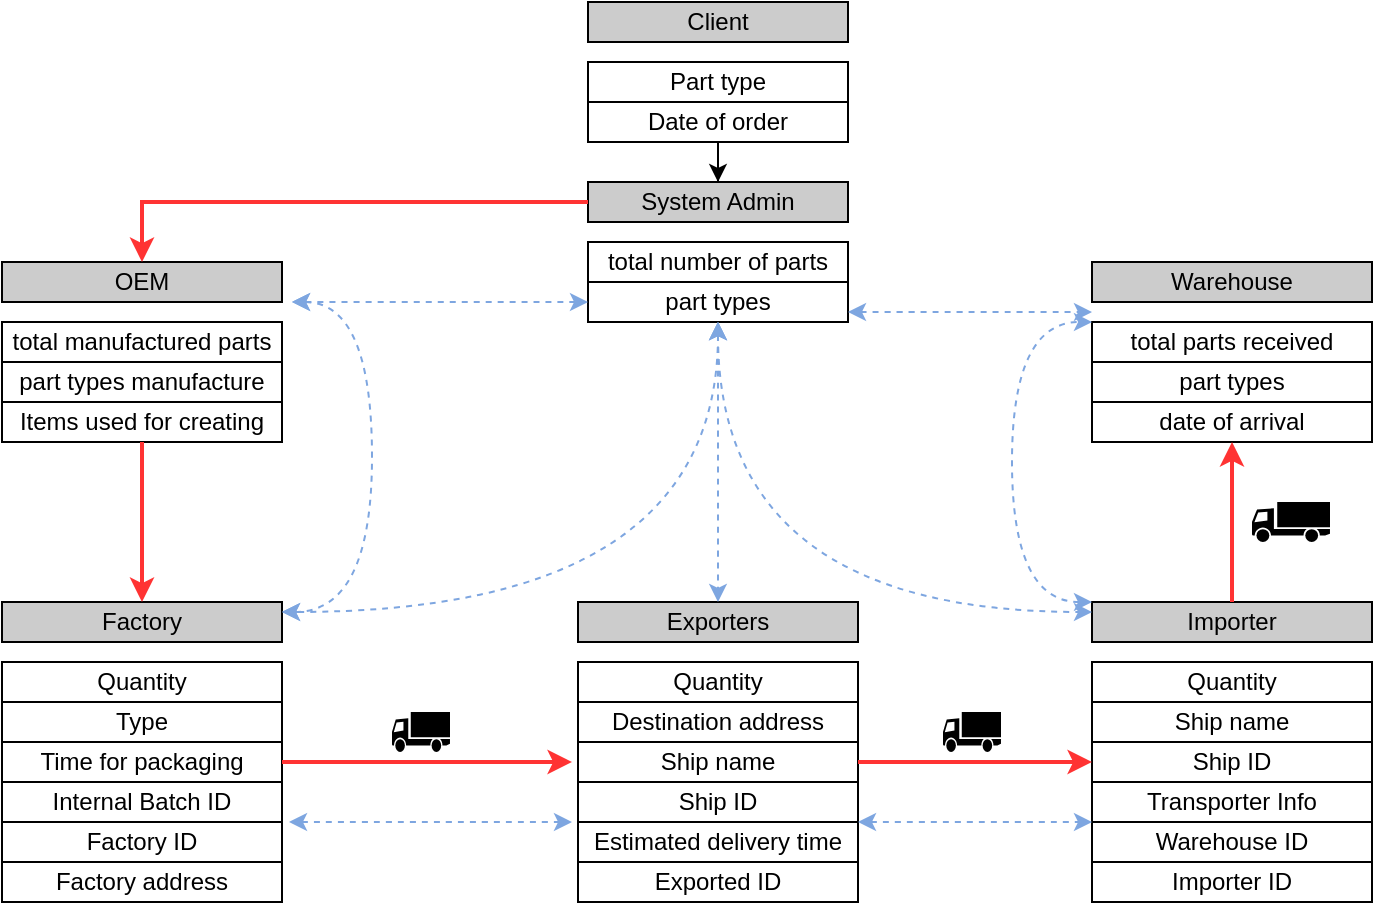 <mxfile version="12.4.7" type="device"><diagram id="O-xYJ9JDQ-a-R-0QZSYW" name="Page-1"><mxGraphModel dx="1095" dy="518" grid="1" gridSize="10" guides="1" tooltips="1" connect="1" arrows="1" fold="1" page="1" pageScale="1" pageWidth="827" pageHeight="1169" math="0" shadow="0"><root><mxCell id="0"/><mxCell id="1" parent="0"/><mxCell id="GOsap_fZZS-XzdRllqWk-40" value="" style="group" vertex="1" connectable="0" parent="1"><mxGeometry x="343" y="390" width="140" height="150" as="geometry"/></mxCell><mxCell id="GOsap_fZZS-XzdRllqWk-32" value="" style="group" vertex="1" connectable="0" parent="GOsap_fZZS-XzdRllqWk-40"><mxGeometry width="140" height="90" as="geometry"/></mxCell><mxCell id="GOsap_fZZS-XzdRllqWk-33" value="Exporters" style="rounded=0;whiteSpace=wrap;html=1;fillColor=#CCCCCC;" vertex="1" parent="GOsap_fZZS-XzdRllqWk-32"><mxGeometry width="140" height="20" as="geometry"/></mxCell><mxCell id="GOsap_fZZS-XzdRllqWk-34" value="Quantity" style="rounded=1;whiteSpace=wrap;html=1;arcSize=0;" vertex="1" parent="GOsap_fZZS-XzdRllqWk-32"><mxGeometry y="30" width="140" height="20" as="geometry"/></mxCell><mxCell id="GOsap_fZZS-XzdRllqWk-35" value="Destination address" style="rounded=0;whiteSpace=wrap;html=1;" vertex="1" parent="GOsap_fZZS-XzdRllqWk-32"><mxGeometry y="50" width="140" height="20" as="geometry"/></mxCell><mxCell id="GOsap_fZZS-XzdRllqWk-36" value="Ship name" style="rounded=0;whiteSpace=wrap;html=1;" vertex="1" parent="GOsap_fZZS-XzdRllqWk-32"><mxGeometry y="70" width="140" height="20" as="geometry"/></mxCell><mxCell id="GOsap_fZZS-XzdRllqWk-37" value="Ship ID" style="rounded=0;whiteSpace=wrap;html=1;" vertex="1" parent="GOsap_fZZS-XzdRllqWk-40"><mxGeometry y="90" width="140" height="20" as="geometry"/></mxCell><mxCell id="GOsap_fZZS-XzdRllqWk-38" value="Estimated delivery time" style="rounded=0;whiteSpace=wrap;html=1;" vertex="1" parent="GOsap_fZZS-XzdRllqWk-40"><mxGeometry y="110" width="140" height="20" as="geometry"/></mxCell><mxCell id="GOsap_fZZS-XzdRllqWk-39" value="Exported ID" style="rounded=0;whiteSpace=wrap;html=1;" vertex="1" parent="GOsap_fZZS-XzdRllqWk-40"><mxGeometry y="130" width="140" height="20" as="geometry"/></mxCell><mxCell id="GOsap_fZZS-XzdRllqWk-42" value="" style="group" vertex="1" connectable="0" parent="1"><mxGeometry x="600" y="390" width="140" height="150" as="geometry"/></mxCell><mxCell id="GOsap_fZZS-XzdRllqWk-43" value="" style="group" vertex="1" connectable="0" parent="GOsap_fZZS-XzdRllqWk-42"><mxGeometry width="140" height="90" as="geometry"/></mxCell><mxCell id="GOsap_fZZS-XzdRllqWk-44" value="Importer" style="rounded=0;whiteSpace=wrap;html=1;fillColor=#CCCCCC;" vertex="1" parent="GOsap_fZZS-XzdRllqWk-43"><mxGeometry width="140" height="20" as="geometry"/></mxCell><mxCell id="GOsap_fZZS-XzdRllqWk-45" value="Quantity" style="rounded=1;whiteSpace=wrap;html=1;arcSize=0;" vertex="1" parent="GOsap_fZZS-XzdRllqWk-43"><mxGeometry y="30" width="140" height="20" as="geometry"/></mxCell><mxCell id="GOsap_fZZS-XzdRllqWk-46" value="Ship name" style="rounded=0;whiteSpace=wrap;html=1;" vertex="1" parent="GOsap_fZZS-XzdRllqWk-43"><mxGeometry y="50" width="140" height="20" as="geometry"/></mxCell><mxCell id="GOsap_fZZS-XzdRllqWk-47" value="Ship ID" style="rounded=0;whiteSpace=wrap;html=1;" vertex="1" parent="GOsap_fZZS-XzdRllqWk-43"><mxGeometry y="70" width="140" height="20" as="geometry"/></mxCell><mxCell id="GOsap_fZZS-XzdRllqWk-48" value="Transporter Info" style="rounded=0;whiteSpace=wrap;html=1;" vertex="1" parent="GOsap_fZZS-XzdRllqWk-42"><mxGeometry y="90" width="140" height="20" as="geometry"/></mxCell><mxCell id="GOsap_fZZS-XzdRllqWk-49" value="Warehouse ID" style="rounded=0;whiteSpace=wrap;html=1;" vertex="1" parent="GOsap_fZZS-XzdRllqWk-42"><mxGeometry y="110" width="140" height="20" as="geometry"/></mxCell><mxCell id="GOsap_fZZS-XzdRllqWk-50" value="Importer ID" style="rounded=0;whiteSpace=wrap;html=1;" vertex="1" parent="GOsap_fZZS-XzdRllqWk-42"><mxGeometry y="130" width="140" height="20" as="geometry"/></mxCell><mxCell id="GOsap_fZZS-XzdRllqWk-51" value="" style="group" vertex="1" connectable="0" parent="1"><mxGeometry x="55" y="220" width="140" height="90" as="geometry"/></mxCell><mxCell id="GOsap_fZZS-XzdRllqWk-27" value="" style="group" vertex="1" connectable="0" parent="GOsap_fZZS-XzdRllqWk-51"><mxGeometry width="140" height="90" as="geometry"/></mxCell><mxCell id="GOsap_fZZS-XzdRllqWk-28" value="OEM" style="rounded=0;whiteSpace=wrap;html=1;fillColor=#CCCCCC;" vertex="1" parent="GOsap_fZZS-XzdRllqWk-27"><mxGeometry width="140" height="20" as="geometry"/></mxCell><mxCell id="GOsap_fZZS-XzdRllqWk-29" value="total manufactured parts" style="rounded=1;whiteSpace=wrap;html=1;arcSize=0;" vertex="1" parent="GOsap_fZZS-XzdRllqWk-27"><mxGeometry y="30" width="140" height="20" as="geometry"/></mxCell><mxCell id="GOsap_fZZS-XzdRllqWk-30" value="part types manufacture" style="rounded=0;whiteSpace=wrap;html=1;" vertex="1" parent="GOsap_fZZS-XzdRllqWk-27"><mxGeometry y="50" width="140" height="20" as="geometry"/></mxCell><mxCell id="GOsap_fZZS-XzdRllqWk-31" value="Items used for creating" style="rounded=0;whiteSpace=wrap;html=1;" vertex="1" parent="GOsap_fZZS-XzdRllqWk-27"><mxGeometry y="70" width="140" height="20" as="geometry"/></mxCell><mxCell id="GOsap_fZZS-XzdRllqWk-61" value="" style="group" vertex="1" connectable="0" parent="1"><mxGeometry x="600" y="220" width="140" height="90" as="geometry"/></mxCell><mxCell id="GOsap_fZZS-XzdRllqWk-62" value="" style="group" vertex="1" connectable="0" parent="GOsap_fZZS-XzdRllqWk-61"><mxGeometry width="140" height="90" as="geometry"/></mxCell><mxCell id="GOsap_fZZS-XzdRllqWk-63" value="Warehouse" style="rounded=0;whiteSpace=wrap;html=1;fillColor=#CCCCCC;" vertex="1" parent="GOsap_fZZS-XzdRllqWk-62"><mxGeometry width="140" height="20" as="geometry"/></mxCell><mxCell id="GOsap_fZZS-XzdRllqWk-64" value="total parts received" style="rounded=1;whiteSpace=wrap;html=1;arcSize=0;" vertex="1" parent="GOsap_fZZS-XzdRllqWk-62"><mxGeometry y="30" width="140" height="20" as="geometry"/></mxCell><mxCell id="GOsap_fZZS-XzdRllqWk-65" value="part types" style="rounded=0;whiteSpace=wrap;html=1;" vertex="1" parent="GOsap_fZZS-XzdRllqWk-62"><mxGeometry y="50" width="140" height="20" as="geometry"/></mxCell><mxCell id="GOsap_fZZS-XzdRllqWk-66" value="date of arrival" style="rounded=0;whiteSpace=wrap;html=1;" vertex="1" parent="GOsap_fZZS-XzdRllqWk-62"><mxGeometry y="70" width="140" height="20" as="geometry"/></mxCell><mxCell id="GOsap_fZZS-XzdRllqWk-67" value="" style="group" vertex="1" connectable="0" parent="1"><mxGeometry x="348" y="180" width="130" height="70" as="geometry"/></mxCell><mxCell id="GOsap_fZZS-XzdRllqWk-16" value="System Admin" style="rounded=0;whiteSpace=wrap;html=1;fillColor=#CCCCCC;" vertex="1" parent="GOsap_fZZS-XzdRllqWk-67"><mxGeometry width="130" height="20" as="geometry"/></mxCell><mxCell id="GOsap_fZZS-XzdRllqWk-17" value="total number of parts" style="rounded=1;whiteSpace=wrap;html=1;arcSize=0;" vertex="1" parent="GOsap_fZZS-XzdRllqWk-67"><mxGeometry y="30" width="130" height="20" as="geometry"/></mxCell><mxCell id="GOsap_fZZS-XzdRllqWk-18" value="part types" style="rounded=0;whiteSpace=wrap;html=1;" vertex="1" parent="GOsap_fZZS-XzdRllqWk-67"><mxGeometry y="50" width="130" height="20" as="geometry"/></mxCell><mxCell id="GOsap_fZZS-XzdRllqWk-68" value="" style="group" vertex="1" connectable="0" parent="1"><mxGeometry x="348" y="90" width="130" height="70" as="geometry"/></mxCell><mxCell id="GOsap_fZZS-XzdRllqWk-4" value="Client" style="rounded=0;whiteSpace=wrap;html=1;fillColor=#CCCCCC;" vertex="1" parent="GOsap_fZZS-XzdRllqWk-68"><mxGeometry width="130" height="20" as="geometry"/></mxCell><mxCell id="GOsap_fZZS-XzdRllqWk-5" value="Part type" style="rounded=1;whiteSpace=wrap;html=1;arcSize=0;" vertex="1" parent="GOsap_fZZS-XzdRllqWk-68"><mxGeometry y="30" width="130" height="20" as="geometry"/></mxCell><mxCell id="GOsap_fZZS-XzdRllqWk-9" value="Date of order" style="rounded=0;whiteSpace=wrap;html=1;" vertex="1" parent="GOsap_fZZS-XzdRllqWk-68"><mxGeometry y="50" width="130" height="20" as="geometry"/></mxCell><mxCell id="GOsap_fZZS-XzdRllqWk-69" value="" style="group" vertex="1" connectable="0" parent="1"><mxGeometry x="55" y="390" width="140" height="150" as="geometry"/></mxCell><mxCell id="GOsap_fZZS-XzdRllqWk-52" value="" style="group" vertex="1" connectable="0" parent="GOsap_fZZS-XzdRllqWk-69"><mxGeometry width="140" height="150" as="geometry"/></mxCell><mxCell id="GOsap_fZZS-XzdRllqWk-53" value="" style="group" vertex="1" connectable="0" parent="GOsap_fZZS-XzdRllqWk-52"><mxGeometry width="140" height="90" as="geometry"/></mxCell><mxCell id="GOsap_fZZS-XzdRllqWk-54" value="Factory" style="rounded=0;whiteSpace=wrap;html=1;fillColor=#CCCCCC;" vertex="1" parent="GOsap_fZZS-XzdRllqWk-53"><mxGeometry width="140" height="20" as="geometry"/></mxCell><mxCell id="GOsap_fZZS-XzdRllqWk-55" value="Quantity" style="rounded=1;whiteSpace=wrap;html=1;arcSize=0;" vertex="1" parent="GOsap_fZZS-XzdRllqWk-53"><mxGeometry y="30" width="140" height="20" as="geometry"/></mxCell><mxCell id="GOsap_fZZS-XzdRllqWk-56" value="Type" style="rounded=0;whiteSpace=wrap;html=1;" vertex="1" parent="GOsap_fZZS-XzdRllqWk-53"><mxGeometry y="50" width="140" height="20" as="geometry"/></mxCell><mxCell id="GOsap_fZZS-XzdRllqWk-57" value="Time for packaging" style="rounded=0;whiteSpace=wrap;html=1;" vertex="1" parent="GOsap_fZZS-XzdRllqWk-53"><mxGeometry y="70" width="140" height="20" as="geometry"/></mxCell><mxCell id="GOsap_fZZS-XzdRllqWk-58" value="Internal Batch ID" style="rounded=0;whiteSpace=wrap;html=1;" vertex="1" parent="GOsap_fZZS-XzdRllqWk-52"><mxGeometry y="90" width="140" height="20" as="geometry"/></mxCell><mxCell id="GOsap_fZZS-XzdRllqWk-59" value="Factory ID" style="rounded=0;whiteSpace=wrap;html=1;" vertex="1" parent="GOsap_fZZS-XzdRllqWk-52"><mxGeometry y="110" width="140" height="20" as="geometry"/></mxCell><mxCell id="GOsap_fZZS-XzdRllqWk-60" value="Factory address" style="rounded=0;whiteSpace=wrap;html=1;" vertex="1" parent="GOsap_fZZS-XzdRllqWk-52"><mxGeometry y="130" width="140" height="20" as="geometry"/></mxCell><mxCell id="GOsap_fZZS-XzdRllqWk-78" value="" style="edgeStyle=orthogonalEdgeStyle;rounded=0;orthogonalLoop=1;jettySize=auto;html=1;strokeWidth=2;strokeColor=#FF3333;" edge="1" parent="1" source="GOsap_fZZS-XzdRllqWk-31" target="GOsap_fZZS-XzdRllqWk-54"><mxGeometry relative="1" as="geometry"/></mxCell><mxCell id="GOsap_fZZS-XzdRllqWk-86" style="edgeStyle=orthogonalEdgeStyle;rounded=0;orthogonalLoop=1;jettySize=auto;html=1;entryX=0.5;entryY=0;entryDx=0;entryDy=0;strokeColor=#FF3333;strokeWidth=2;" edge="1" parent="1" source="GOsap_fZZS-XzdRllqWk-16" target="GOsap_fZZS-XzdRllqWk-28"><mxGeometry relative="1" as="geometry"/></mxCell><mxCell id="GOsap_fZZS-XzdRllqWk-87" style="edgeStyle=orthogonalEdgeStyle;rounded=0;orthogonalLoop=1;jettySize=auto;html=1;strokeColor=#FF3333;strokeWidth=2;exitX=1;exitY=0.5;exitDx=0;exitDy=0;" edge="1" parent="1" source="GOsap_fZZS-XzdRllqWk-57"><mxGeometry relative="1" as="geometry"><mxPoint x="340" y="470" as="targetPoint"/></mxGeometry></mxCell><mxCell id="GOsap_fZZS-XzdRllqWk-90" style="edgeStyle=orthogonalEdgeStyle;rounded=0;orthogonalLoop=1;jettySize=auto;html=1;entryX=0;entryY=0.5;entryDx=0;entryDy=0;strokeWidth=2;strokeColor=#FF3333;exitX=1;exitY=0.5;exitDx=0;exitDy=0;" edge="1" parent="1" source="GOsap_fZZS-XzdRllqWk-36" target="GOsap_fZZS-XzdRllqWk-47"><mxGeometry relative="1" as="geometry"/></mxCell><mxCell id="GOsap_fZZS-XzdRllqWk-91" style="edgeStyle=orthogonalEdgeStyle;rounded=0;orthogonalLoop=1;jettySize=auto;html=1;entryX=0.5;entryY=1;entryDx=0;entryDy=0;strokeWidth=2;strokeColor=#FF3333;" edge="1" parent="1" source="GOsap_fZZS-XzdRllqWk-44" target="GOsap_fZZS-XzdRllqWk-66"><mxGeometry relative="1" as="geometry"/></mxCell><mxCell id="GOsap_fZZS-XzdRllqWk-94" value="" style="shape=mxgraph.signs.transportation.truck_1;html=1;fillColor=#000000;strokeColor=none;verticalLabelPosition=bottom;verticalAlign=top;align=center;" vertex="1" parent="1"><mxGeometry x="680" y="340" width="39" height="20" as="geometry"/></mxCell><mxCell id="GOsap_fZZS-XzdRllqWk-97" value="" style="shape=mxgraph.signs.transportation.truck_1;html=1;fillColor=#000000;strokeColor=none;verticalLabelPosition=bottom;verticalAlign=top;align=center;" vertex="1" parent="1"><mxGeometry x="250" y="445" width="29" height="20" as="geometry"/></mxCell><mxCell id="GOsap_fZZS-XzdRllqWk-105" style="edgeStyle=orthogonalEdgeStyle;orthogonalLoop=1;jettySize=auto;html=1;shadow=0;strokeColor=#7EA6E0;strokeWidth=1;curved=1;dashed=1;startArrow=classic;startFill=1;" edge="1" parent="1" source="GOsap_fZZS-XzdRllqWk-18"><mxGeometry relative="1" as="geometry"><mxPoint x="200" y="240" as="targetPoint"/></mxGeometry></mxCell><mxCell id="GOsap_fZZS-XzdRllqWk-106" style="edgeStyle=orthogonalEdgeStyle;orthogonalLoop=1;jettySize=auto;html=1;shadow=0;strokeColor=#7EA6E0;strokeWidth=1;curved=1;dashed=1;startArrow=classic;startFill=1;exitX=1;exitY=0.75;exitDx=0;exitDy=0;" edge="1" parent="1" source="GOsap_fZZS-XzdRllqWk-18"><mxGeometry relative="1" as="geometry"><mxPoint x="600" y="245" as="targetPoint"/><mxPoint x="358" y="250" as="sourcePoint"/><Array as="points"><mxPoint x="600" y="245"/></Array></mxGeometry></mxCell><mxCell id="GOsap_fZZS-XzdRllqWk-107" style="edgeStyle=orthogonalEdgeStyle;orthogonalLoop=1;jettySize=auto;html=1;shadow=0;strokeColor=#7EA6E0;strokeWidth=1;curved=1;dashed=1;startArrow=classic;startFill=1;exitX=0.5;exitY=1;exitDx=0;exitDy=0;entryX=0.5;entryY=0;entryDx=0;entryDy=0;" edge="1" parent="1" source="GOsap_fZZS-XzdRllqWk-18" target="GOsap_fZZS-XzdRllqWk-33"><mxGeometry relative="1" as="geometry"><mxPoint x="210" y="250" as="targetPoint"/><mxPoint x="358" y="250" as="sourcePoint"/></mxGeometry></mxCell><mxCell id="GOsap_fZZS-XzdRllqWk-108" style="edgeStyle=orthogonalEdgeStyle;orthogonalLoop=1;jettySize=auto;html=1;shadow=0;strokeColor=#7EA6E0;strokeWidth=1;curved=1;dashed=1;startArrow=classic;startFill=1;entryX=1;entryY=0.25;entryDx=0;entryDy=0;exitX=0.5;exitY=1;exitDx=0;exitDy=0;" edge="1" parent="1" source="GOsap_fZZS-XzdRllqWk-18" target="GOsap_fZZS-XzdRllqWk-54"><mxGeometry relative="1" as="geometry"><mxPoint x="210" y="250" as="targetPoint"/><mxPoint x="358" y="250" as="sourcePoint"/></mxGeometry></mxCell><mxCell id="GOsap_fZZS-XzdRllqWk-109" style="edgeStyle=orthogonalEdgeStyle;orthogonalLoop=1;jettySize=auto;html=1;shadow=0;strokeColor=#7EA6E0;strokeWidth=1;curved=1;dashed=1;startArrow=classic;startFill=1;entryX=0;entryY=0.25;entryDx=0;entryDy=0;exitX=0.5;exitY=1;exitDx=0;exitDy=0;" edge="1" parent="1" source="GOsap_fZZS-XzdRllqWk-18" target="GOsap_fZZS-XzdRllqWk-44"><mxGeometry relative="1" as="geometry"><mxPoint x="205" y="405" as="targetPoint"/><mxPoint x="423" y="260" as="sourcePoint"/></mxGeometry></mxCell><mxCell id="GOsap_fZZS-XzdRllqWk-110" style="edgeStyle=orthogonalEdgeStyle;orthogonalLoop=1;jettySize=auto;html=1;shadow=0;strokeColor=#7EA6E0;strokeWidth=1;curved=1;dashed=1;startArrow=classic;startFill=1;exitX=1;exitY=0.25;exitDx=0;exitDy=0;" edge="1" parent="1" source="GOsap_fZZS-XzdRllqWk-54"><mxGeometry relative="1" as="geometry"><mxPoint x="200" y="240" as="targetPoint"/><mxPoint x="358" y="250" as="sourcePoint"/><Array as="points"><mxPoint x="240" y="395"/><mxPoint x="240" y="240"/></Array></mxGeometry></mxCell><mxCell id="GOsap_fZZS-XzdRllqWk-111" style="edgeStyle=orthogonalEdgeStyle;orthogonalLoop=1;jettySize=auto;html=1;shadow=0;strokeColor=#7EA6E0;strokeWidth=1;curved=1;dashed=1;startArrow=classic;startFill=1;" edge="1" parent="1"><mxGeometry relative="1" as="geometry"><mxPoint x="600" y="250" as="targetPoint"/><mxPoint x="600" y="390" as="sourcePoint"/><Array as="points"><mxPoint x="560" y="390"/><mxPoint x="560" y="250"/></Array></mxGeometry></mxCell><mxCell id="GOsap_fZZS-XzdRllqWk-112" style="edgeStyle=orthogonalEdgeStyle;orthogonalLoop=1;jettySize=auto;html=1;shadow=0;strokeColor=#7EA6E0;strokeWidth=1;curved=1;dashed=1;startArrow=classic;startFill=1;exitX=1;exitY=0.75;exitDx=0;exitDy=0;" edge="1" parent="1"><mxGeometry relative="1" as="geometry"><mxPoint x="340" y="500" as="targetPoint"/><mxPoint x="198.5" y="500" as="sourcePoint"/><Array as="points"><mxPoint x="320.5" y="500"/></Array></mxGeometry></mxCell><mxCell id="GOsap_fZZS-XzdRllqWk-113" style="edgeStyle=orthogonalEdgeStyle;orthogonalLoop=1;jettySize=auto;html=1;shadow=0;strokeColor=#7EA6E0;strokeWidth=1;curved=1;dashed=1;startArrow=classic;startFill=1;exitX=1;exitY=0.75;exitDx=0;exitDy=0;entryX=0;entryY=0;entryDx=0;entryDy=0;" edge="1" parent="1" target="GOsap_fZZS-XzdRllqWk-49"><mxGeometry relative="1" as="geometry"><mxPoint x="570" y="520" as="targetPoint"/><mxPoint x="483" y="500" as="sourcePoint"/><Array as="points"><mxPoint x="580" y="500"/><mxPoint x="580" y="500"/></Array></mxGeometry></mxCell><mxCell id="GOsap_fZZS-XzdRllqWk-128" style="edgeStyle=orthogonalEdgeStyle;orthogonalLoop=1;jettySize=auto;html=1;entryX=0.5;entryY=0;entryDx=0;entryDy=0;shadow=0;startArrow=none;startFill=0;strokeColor=#000000;strokeWidth=1;rounded=0;" edge="1" parent="1" source="GOsap_fZZS-XzdRllqWk-9" target="GOsap_fZZS-XzdRllqWk-16"><mxGeometry relative="1" as="geometry"/></mxCell><mxCell id="GOsap_fZZS-XzdRllqWk-133" value="" style="shape=mxgraph.signs.transportation.truck_1;html=1;fillColor=#000000;strokeColor=none;verticalLabelPosition=bottom;verticalAlign=top;align=center;" vertex="1" parent="1"><mxGeometry x="525.5" y="445" width="29" height="20" as="geometry"/></mxCell></root></mxGraphModel></diagram></mxfile>